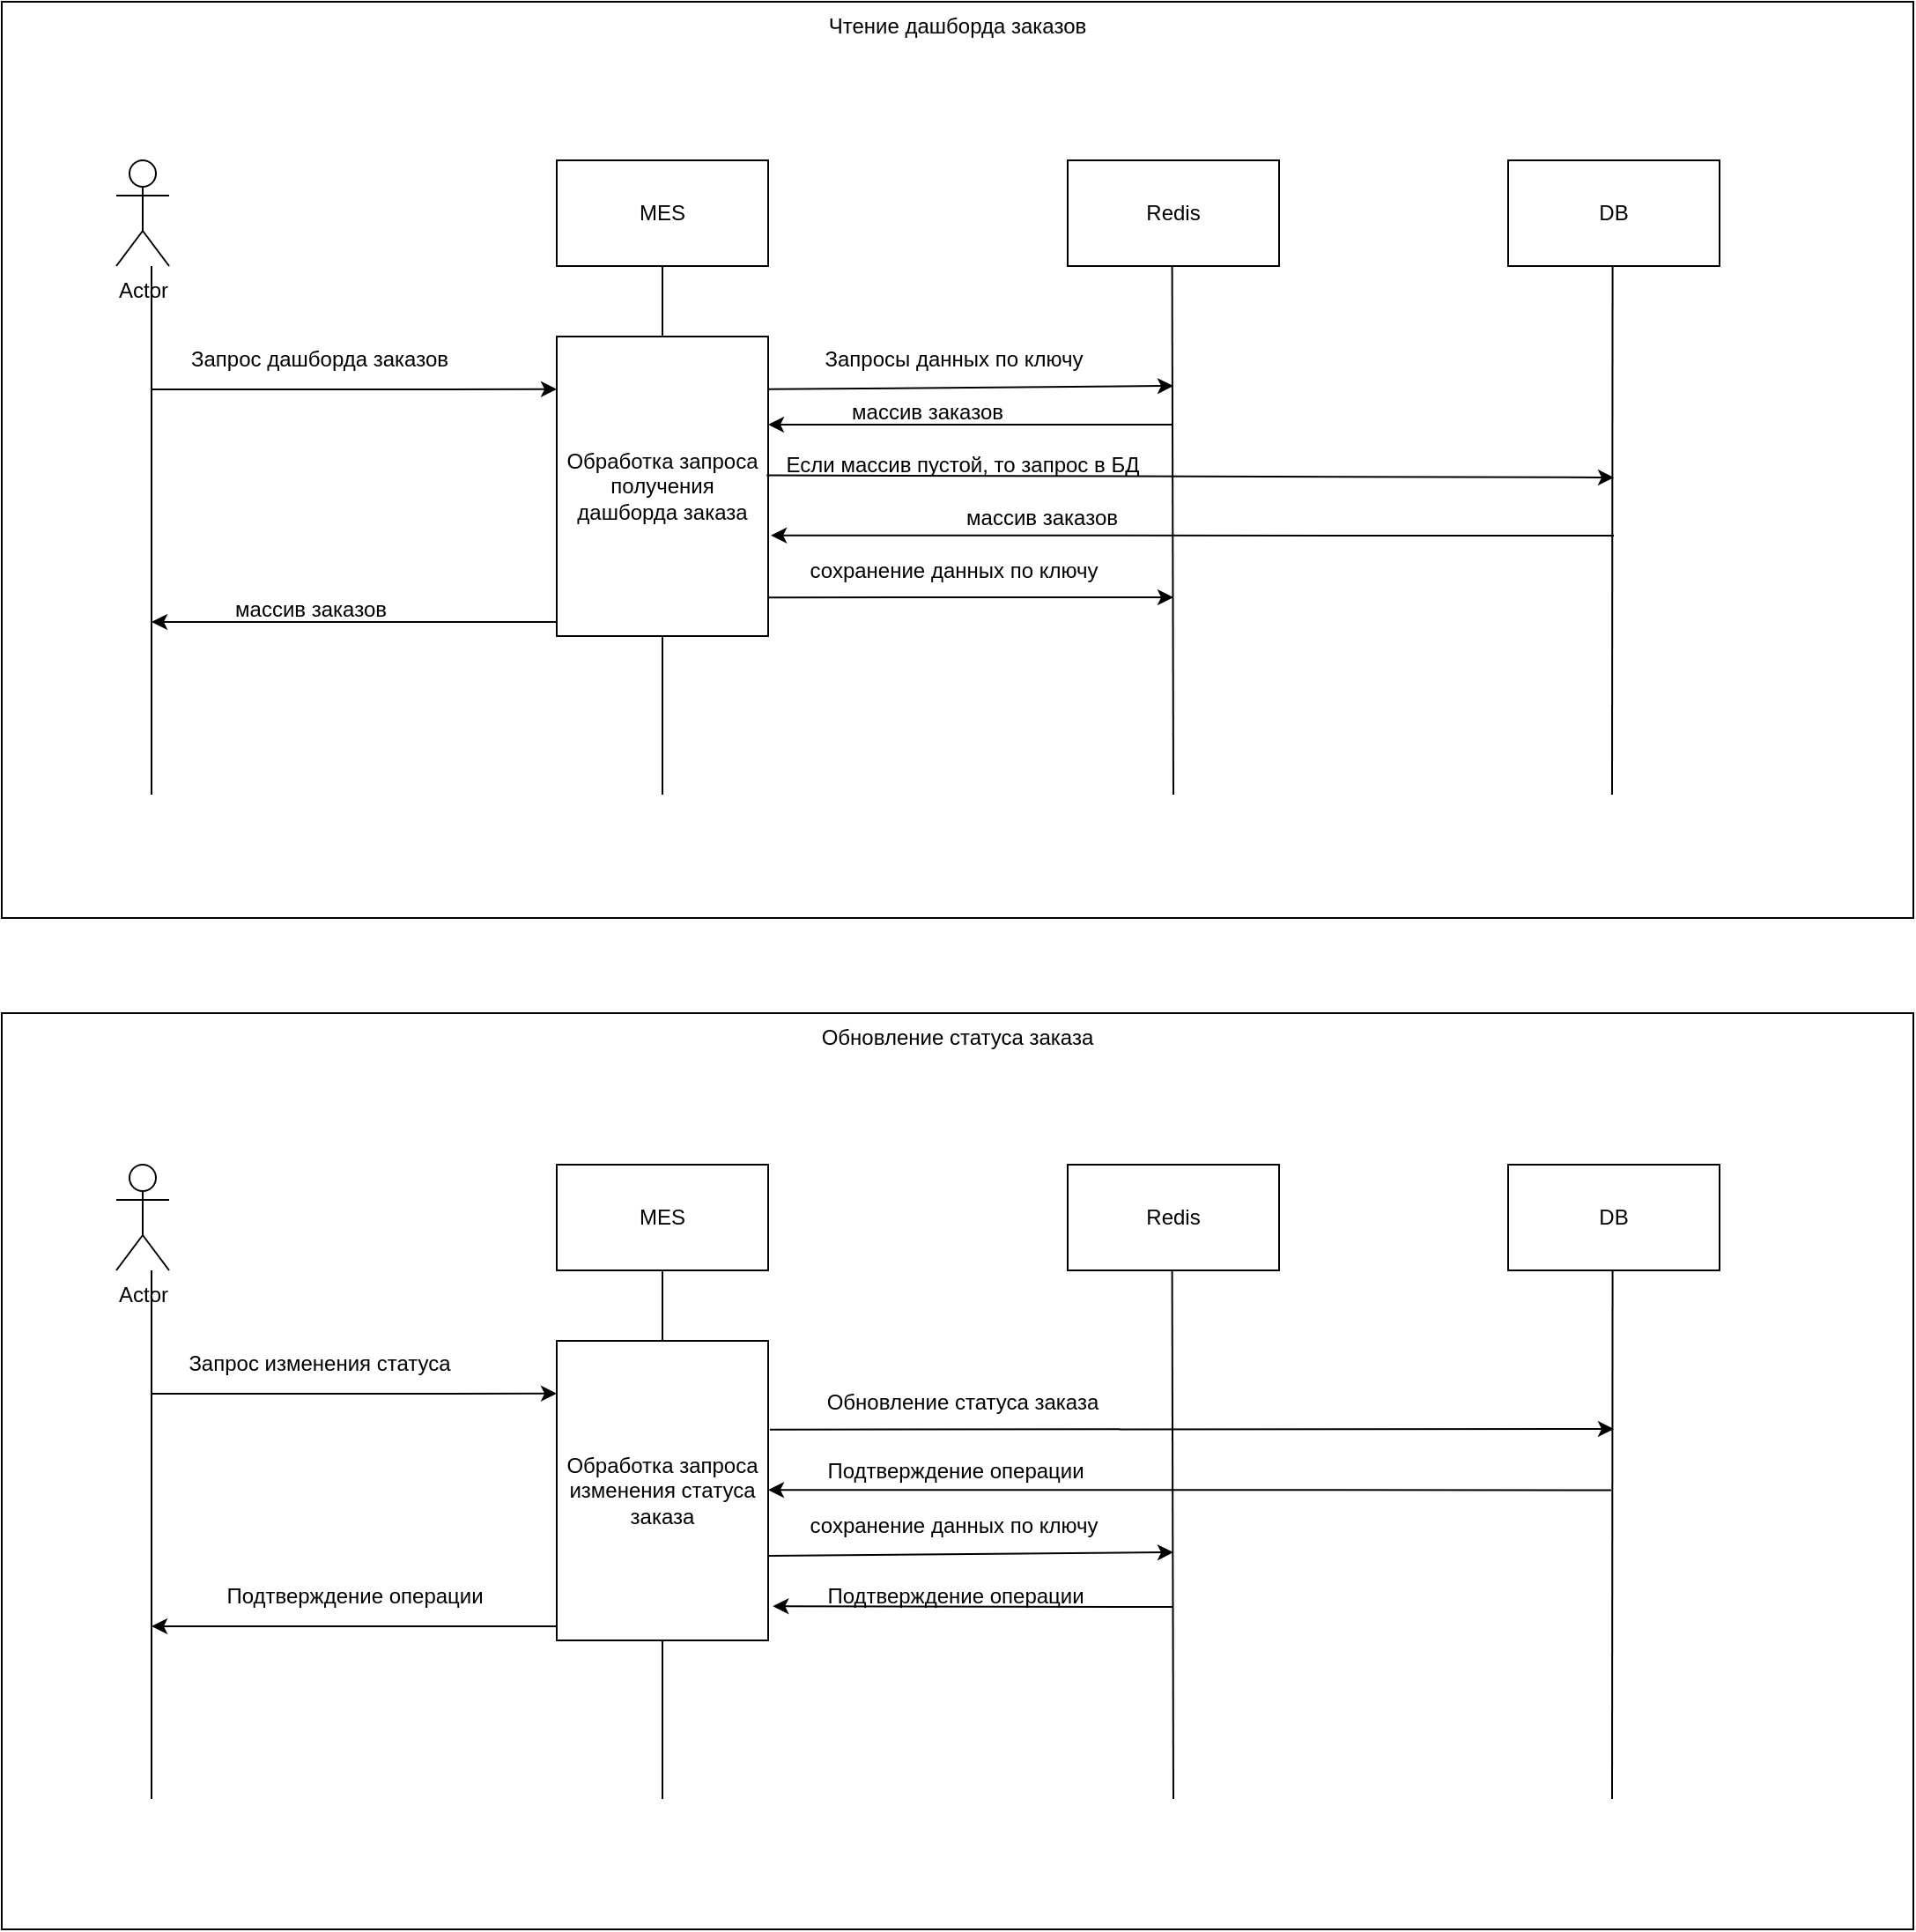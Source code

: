 <mxfile version="22.0.0" type="device">
  <diagram name="Page-1" id="q5gKrhV2WKv8pvfnoQvh">
    <mxGraphModel dx="1618" dy="1992" grid="1" gridSize="10" guides="1" tooltips="1" connect="1" arrows="1" fold="1" page="1" pageScale="1" pageWidth="827" pageHeight="1169" math="0" shadow="0">
      <root>
        <mxCell id="0" />
        <mxCell id="1" parent="0" />
        <mxCell id="eEHk1LXyHGOw7zRqDb_v-57" value="Обновление статуса заказа" style="rounded=0;whiteSpace=wrap;html=1;verticalAlign=top;" vertex="1" parent="1">
          <mxGeometry x="85" y="624" width="1085" height="520" as="geometry" />
        </mxCell>
        <mxCell id="eEHk1LXyHGOw7zRqDb_v-56" value="Чтение дашборда заказов" style="rounded=0;whiteSpace=wrap;html=1;verticalAlign=top;" vertex="1" parent="1">
          <mxGeometry x="85" y="50" width="1085" height="520" as="geometry" />
        </mxCell>
        <mxCell id="eEHk1LXyHGOw7zRqDb_v-1" value="Actor" style="shape=umlActor;verticalLabelPosition=bottom;verticalAlign=top;html=1;outlineConnect=0;" vertex="1" parent="1">
          <mxGeometry x="150" y="140" width="30" height="60" as="geometry" />
        </mxCell>
        <mxCell id="eEHk1LXyHGOw7zRqDb_v-2" value="MES" style="rounded=0;whiteSpace=wrap;html=1;" vertex="1" parent="1">
          <mxGeometry x="400" y="140" width="120" height="60" as="geometry" />
        </mxCell>
        <mxCell id="eEHk1LXyHGOw7zRqDb_v-3" value="Redis" style="rounded=0;whiteSpace=wrap;html=1;" vertex="1" parent="1">
          <mxGeometry x="690" y="140" width="120" height="60" as="geometry" />
        </mxCell>
        <mxCell id="eEHk1LXyHGOw7zRqDb_v-4" value="DB" style="rounded=0;whiteSpace=wrap;html=1;" vertex="1" parent="1">
          <mxGeometry x="940" y="140" width="120" height="60" as="geometry" />
        </mxCell>
        <mxCell id="eEHk1LXyHGOw7zRqDb_v-5" value="" style="endArrow=none;html=1;rounded=0;" edge="1" parent="1">
          <mxGeometry width="50" height="50" relative="1" as="geometry">
            <mxPoint x="170" y="500" as="sourcePoint" />
            <mxPoint x="170" y="200" as="targetPoint" />
          </mxGeometry>
        </mxCell>
        <mxCell id="eEHk1LXyHGOw7zRqDb_v-6" value="" style="endArrow=none;html=1;rounded=0;" edge="1" parent="1">
          <mxGeometry width="50" height="50" relative="1" as="geometry">
            <mxPoint x="460" y="500" as="sourcePoint" />
            <mxPoint x="460" y="200" as="targetPoint" />
          </mxGeometry>
        </mxCell>
        <mxCell id="eEHk1LXyHGOw7zRqDb_v-7" value="" style="endArrow=none;html=1;rounded=0;" edge="1" parent="1">
          <mxGeometry width="50" height="50" relative="1" as="geometry">
            <mxPoint x="750" y="500" as="sourcePoint" />
            <mxPoint x="749.29" y="200" as="targetPoint" />
          </mxGeometry>
        </mxCell>
        <mxCell id="eEHk1LXyHGOw7zRqDb_v-8" value="" style="endArrow=none;html=1;rounded=0;" edge="1" parent="1">
          <mxGeometry width="50" height="50" relative="1" as="geometry">
            <mxPoint x="999" y="500" as="sourcePoint" />
            <mxPoint x="999.29" y="200" as="targetPoint" />
          </mxGeometry>
        </mxCell>
        <mxCell id="eEHk1LXyHGOw7zRqDb_v-9" value="" style="endArrow=classic;html=1;rounded=0;entryX=0;entryY=0.176;entryDx=0;entryDy=0;entryPerimeter=0;" edge="1" parent="1" target="eEHk1LXyHGOw7zRqDb_v-11">
          <mxGeometry width="50" height="50" relative="1" as="geometry">
            <mxPoint x="170" y="270" as="sourcePoint" />
            <mxPoint x="460" y="270" as="targetPoint" />
          </mxGeometry>
        </mxCell>
        <mxCell id="eEHk1LXyHGOw7zRqDb_v-10" value="Запрос дашборда заказов" style="text;html=1;align=center;verticalAlign=middle;resizable=0;points=[];autosize=1;strokeColor=none;fillColor=none;" vertex="1" parent="1">
          <mxGeometry x="180" y="238" width="170" height="30" as="geometry" />
        </mxCell>
        <mxCell id="eEHk1LXyHGOw7zRqDb_v-11" value="Обработка запроса получения дашборда заказа" style="rounded=0;whiteSpace=wrap;html=1;" vertex="1" parent="1">
          <mxGeometry x="400" y="240" width="120" height="170" as="geometry" />
        </mxCell>
        <mxCell id="eEHk1LXyHGOw7zRqDb_v-12" value="" style="endArrow=classic;html=1;rounded=0;exitX=1.003;exitY=0.176;exitDx=0;exitDy=0;exitPerimeter=0;" edge="1" parent="1" source="eEHk1LXyHGOw7zRqDb_v-11">
          <mxGeometry width="50" height="50" relative="1" as="geometry">
            <mxPoint x="560" y="290" as="sourcePoint" />
            <mxPoint x="750" y="268" as="targetPoint" />
          </mxGeometry>
        </mxCell>
        <mxCell id="eEHk1LXyHGOw7zRqDb_v-13" value="Запросы данных по ключу" style="text;html=1;align=center;verticalAlign=middle;resizable=0;points=[];autosize=1;strokeColor=none;fillColor=none;" vertex="1" parent="1">
          <mxGeometry x="540" y="238" width="170" height="30" as="geometry" />
        </mxCell>
        <mxCell id="eEHk1LXyHGOw7zRqDb_v-14" value="" style="endArrow=classic;html=1;rounded=0;" edge="1" parent="1">
          <mxGeometry width="50" height="50" relative="1" as="geometry">
            <mxPoint x="750" y="290" as="sourcePoint" />
            <mxPoint x="520" y="290" as="targetPoint" />
          </mxGeometry>
        </mxCell>
        <mxCell id="eEHk1LXyHGOw7zRqDb_v-15" value="массив заказов" style="text;html=1;align=center;verticalAlign=middle;resizable=0;points=[];autosize=1;strokeColor=none;fillColor=none;" vertex="1" parent="1">
          <mxGeometry x="555" y="268" width="110" height="30" as="geometry" />
        </mxCell>
        <mxCell id="eEHk1LXyHGOw7zRqDb_v-16" value="" style="endArrow=classic;html=1;rounded=0;exitX=-0.004;exitY=0.693;exitDx=0;exitDy=0;exitPerimeter=0;" edge="1" parent="1" source="eEHk1LXyHGOw7zRqDb_v-17">
          <mxGeometry width="50" height="50" relative="1" as="geometry">
            <mxPoint x="560" y="370" as="sourcePoint" />
            <mxPoint x="1000" y="320" as="targetPoint" />
          </mxGeometry>
        </mxCell>
        <mxCell id="eEHk1LXyHGOw7zRqDb_v-17" value="Если массив пустой, то запрос в БД" style="text;html=1;align=center;verticalAlign=middle;resizable=0;points=[];autosize=1;strokeColor=none;fillColor=none;" vertex="1" parent="1">
          <mxGeometry x="520" y="298" width="220" height="30" as="geometry" />
        </mxCell>
        <mxCell id="eEHk1LXyHGOw7zRqDb_v-18" value="" style="endArrow=classic;html=1;rounded=0;entryX=1.013;entryY=0.664;entryDx=0;entryDy=0;entryPerimeter=0;" edge="1" parent="1" target="eEHk1LXyHGOw7zRqDb_v-11">
          <mxGeometry width="50" height="50" relative="1" as="geometry">
            <mxPoint x="1000" y="353" as="sourcePoint" />
            <mxPoint x="810" y="380" as="targetPoint" />
          </mxGeometry>
        </mxCell>
        <mxCell id="eEHk1LXyHGOw7zRqDb_v-19" value="массив заказов" style="text;html=1;align=center;verticalAlign=middle;resizable=0;points=[];autosize=1;strokeColor=none;fillColor=none;" vertex="1" parent="1">
          <mxGeometry x="620" y="328" width="110" height="30" as="geometry" />
        </mxCell>
        <mxCell id="eEHk1LXyHGOw7zRqDb_v-22" value="" style="endArrow=classic;html=1;rounded=0;exitX=1;exitY=0.871;exitDx=0;exitDy=0;exitPerimeter=0;" edge="1" parent="1" source="eEHk1LXyHGOw7zRqDb_v-11">
          <mxGeometry width="50" height="50" relative="1" as="geometry">
            <mxPoint x="520" y="390" as="sourcePoint" />
            <mxPoint x="750" y="388" as="targetPoint" />
          </mxGeometry>
        </mxCell>
        <mxCell id="eEHk1LXyHGOw7zRqDb_v-23" value="сохранение данных по ключу" style="text;html=1;align=center;verticalAlign=middle;resizable=0;points=[];autosize=1;strokeColor=none;fillColor=none;" vertex="1" parent="1">
          <mxGeometry x="530" y="358" width="190" height="30" as="geometry" />
        </mxCell>
        <mxCell id="eEHk1LXyHGOw7zRqDb_v-26" value="" style="endArrow=classic;html=1;rounded=0;" edge="1" parent="1">
          <mxGeometry width="50" height="50" relative="1" as="geometry">
            <mxPoint x="400" y="402" as="sourcePoint" />
            <mxPoint x="170" y="402" as="targetPoint" />
          </mxGeometry>
        </mxCell>
        <mxCell id="eEHk1LXyHGOw7zRqDb_v-27" value="массив заказов" style="text;html=1;align=center;verticalAlign=middle;resizable=0;points=[];autosize=1;strokeColor=none;fillColor=none;" vertex="1" parent="1">
          <mxGeometry x="205" y="380" width="110" height="30" as="geometry" />
        </mxCell>
        <mxCell id="eEHk1LXyHGOw7zRqDb_v-28" value="Actor" style="shape=umlActor;verticalLabelPosition=bottom;verticalAlign=top;html=1;outlineConnect=0;" vertex="1" parent="1">
          <mxGeometry x="150" y="710" width="30" height="60" as="geometry" />
        </mxCell>
        <mxCell id="eEHk1LXyHGOw7zRqDb_v-29" value="MES" style="rounded=0;whiteSpace=wrap;html=1;" vertex="1" parent="1">
          <mxGeometry x="400" y="710" width="120" height="60" as="geometry" />
        </mxCell>
        <mxCell id="eEHk1LXyHGOw7zRqDb_v-30" value="Redis" style="rounded=0;whiteSpace=wrap;html=1;" vertex="1" parent="1">
          <mxGeometry x="690" y="710" width="120" height="60" as="geometry" />
        </mxCell>
        <mxCell id="eEHk1LXyHGOw7zRqDb_v-31" value="DB" style="rounded=0;whiteSpace=wrap;html=1;" vertex="1" parent="1">
          <mxGeometry x="940" y="710" width="120" height="60" as="geometry" />
        </mxCell>
        <mxCell id="eEHk1LXyHGOw7zRqDb_v-32" value="" style="endArrow=none;html=1;rounded=0;" edge="1" parent="1">
          <mxGeometry width="50" height="50" relative="1" as="geometry">
            <mxPoint x="170" y="1070" as="sourcePoint" />
            <mxPoint x="170" y="770" as="targetPoint" />
          </mxGeometry>
        </mxCell>
        <mxCell id="eEHk1LXyHGOw7zRqDb_v-33" value="" style="endArrow=none;html=1;rounded=0;" edge="1" parent="1">
          <mxGeometry width="50" height="50" relative="1" as="geometry">
            <mxPoint x="460" y="1070" as="sourcePoint" />
            <mxPoint x="460" y="770" as="targetPoint" />
          </mxGeometry>
        </mxCell>
        <mxCell id="eEHk1LXyHGOw7zRqDb_v-34" value="" style="endArrow=none;html=1;rounded=0;" edge="1" parent="1">
          <mxGeometry width="50" height="50" relative="1" as="geometry">
            <mxPoint x="750" y="1070" as="sourcePoint" />
            <mxPoint x="749.29" y="770" as="targetPoint" />
          </mxGeometry>
        </mxCell>
        <mxCell id="eEHk1LXyHGOw7zRqDb_v-35" value="" style="endArrow=none;html=1;rounded=0;" edge="1" parent="1">
          <mxGeometry width="50" height="50" relative="1" as="geometry">
            <mxPoint x="999" y="1070" as="sourcePoint" />
            <mxPoint x="999.29" y="770" as="targetPoint" />
          </mxGeometry>
        </mxCell>
        <mxCell id="eEHk1LXyHGOw7zRqDb_v-36" value="" style="endArrow=classic;html=1;rounded=0;entryX=0;entryY=0.176;entryDx=0;entryDy=0;entryPerimeter=0;" edge="1" parent="1" target="eEHk1LXyHGOw7zRqDb_v-38">
          <mxGeometry width="50" height="50" relative="1" as="geometry">
            <mxPoint x="170" y="840" as="sourcePoint" />
            <mxPoint x="460" y="840" as="targetPoint" />
          </mxGeometry>
        </mxCell>
        <mxCell id="eEHk1LXyHGOw7zRqDb_v-37" value="Запрос изменения статуса" style="text;html=1;align=center;verticalAlign=middle;resizable=0;points=[];autosize=1;strokeColor=none;fillColor=none;" vertex="1" parent="1">
          <mxGeometry x="180" y="808" width="170" height="30" as="geometry" />
        </mxCell>
        <mxCell id="eEHk1LXyHGOw7zRqDb_v-38" value="Обработка запроса изменения статуса заказа" style="rounded=0;whiteSpace=wrap;html=1;" vertex="1" parent="1">
          <mxGeometry x="400" y="810" width="120" height="170" as="geometry" />
        </mxCell>
        <mxCell id="eEHk1LXyHGOw7zRqDb_v-43" value="" style="endArrow=classic;html=1;rounded=0;exitX=1.008;exitY=0.296;exitDx=0;exitDy=0;exitPerimeter=0;" edge="1" parent="1" source="eEHk1LXyHGOw7zRqDb_v-38">
          <mxGeometry width="50" height="50" relative="1" as="geometry">
            <mxPoint x="520" y="865" as="sourcePoint" />
            <mxPoint x="1000" y="860" as="targetPoint" />
          </mxGeometry>
        </mxCell>
        <mxCell id="eEHk1LXyHGOw7zRqDb_v-44" value="Обновление статуса заказа" style="text;html=1;align=center;verticalAlign=middle;resizable=0;points=[];autosize=1;strokeColor=none;fillColor=none;" vertex="1" parent="1">
          <mxGeometry x="540" y="830" width="180" height="30" as="geometry" />
        </mxCell>
        <mxCell id="eEHk1LXyHGOw7zRqDb_v-45" value="" style="endArrow=classic;html=1;rounded=0;entryX=1.013;entryY=0.664;entryDx=0;entryDy=0;entryPerimeter=0;" edge="1" parent="1">
          <mxGeometry width="50" height="50" relative="1" as="geometry">
            <mxPoint x="998.44" y="894.7" as="sourcePoint" />
            <mxPoint x="520.0" y="894.58" as="targetPoint" />
          </mxGeometry>
        </mxCell>
        <mxCell id="eEHk1LXyHGOw7zRqDb_v-46" value="Подтверждение операции" style="text;html=1;align=center;verticalAlign=middle;resizable=0;points=[];autosize=1;strokeColor=none;fillColor=none;" vertex="1" parent="1">
          <mxGeometry x="541" y="869" width="170" height="30" as="geometry" />
        </mxCell>
        <mxCell id="eEHk1LXyHGOw7zRqDb_v-47" value="" style="endArrow=classic;html=1;rounded=0;exitX=1.003;exitY=0.176;exitDx=0;exitDy=0;exitPerimeter=0;" edge="1" parent="1">
          <mxGeometry width="50" height="50" relative="1" as="geometry">
            <mxPoint x="520" y="932" as="sourcePoint" />
            <mxPoint x="750" y="930" as="targetPoint" />
          </mxGeometry>
        </mxCell>
        <mxCell id="eEHk1LXyHGOw7zRqDb_v-48" value="сохранение данных по ключу" style="text;html=1;align=center;verticalAlign=middle;resizable=0;points=[];autosize=1;strokeColor=none;fillColor=none;" vertex="1" parent="1">
          <mxGeometry x="530" y="900" width="190" height="30" as="geometry" />
        </mxCell>
        <mxCell id="eEHk1LXyHGOw7zRqDb_v-49" value="" style="endArrow=classic;html=1;rounded=0;" edge="1" parent="1">
          <mxGeometry width="50" height="50" relative="1" as="geometry">
            <mxPoint x="400" y="972" as="sourcePoint" />
            <mxPoint x="170" y="972" as="targetPoint" />
          </mxGeometry>
        </mxCell>
        <mxCell id="eEHk1LXyHGOw7zRqDb_v-52" value="" style="endArrow=classic;html=1;rounded=0;entryX=1.022;entryY=0.886;entryDx=0;entryDy=0;entryPerimeter=0;" edge="1" parent="1" target="eEHk1LXyHGOw7zRqDb_v-38">
          <mxGeometry width="50" height="50" relative="1" as="geometry">
            <mxPoint x="750" y="961" as="sourcePoint" />
            <mxPoint x="760" y="950" as="targetPoint" />
          </mxGeometry>
        </mxCell>
        <mxCell id="eEHk1LXyHGOw7zRqDb_v-54" value="Подтверждение операции" style="text;html=1;align=center;verticalAlign=middle;resizable=0;points=[];autosize=1;strokeColor=none;fillColor=none;" vertex="1" parent="1">
          <mxGeometry x="541" y="940" width="170" height="30" as="geometry" />
        </mxCell>
        <mxCell id="eEHk1LXyHGOw7zRqDb_v-55" value="Подтверждение операции" style="text;html=1;align=center;verticalAlign=middle;resizable=0;points=[];autosize=1;strokeColor=none;fillColor=none;" vertex="1" parent="1">
          <mxGeometry x="200" y="940" width="170" height="30" as="geometry" />
        </mxCell>
      </root>
    </mxGraphModel>
  </diagram>
</mxfile>
